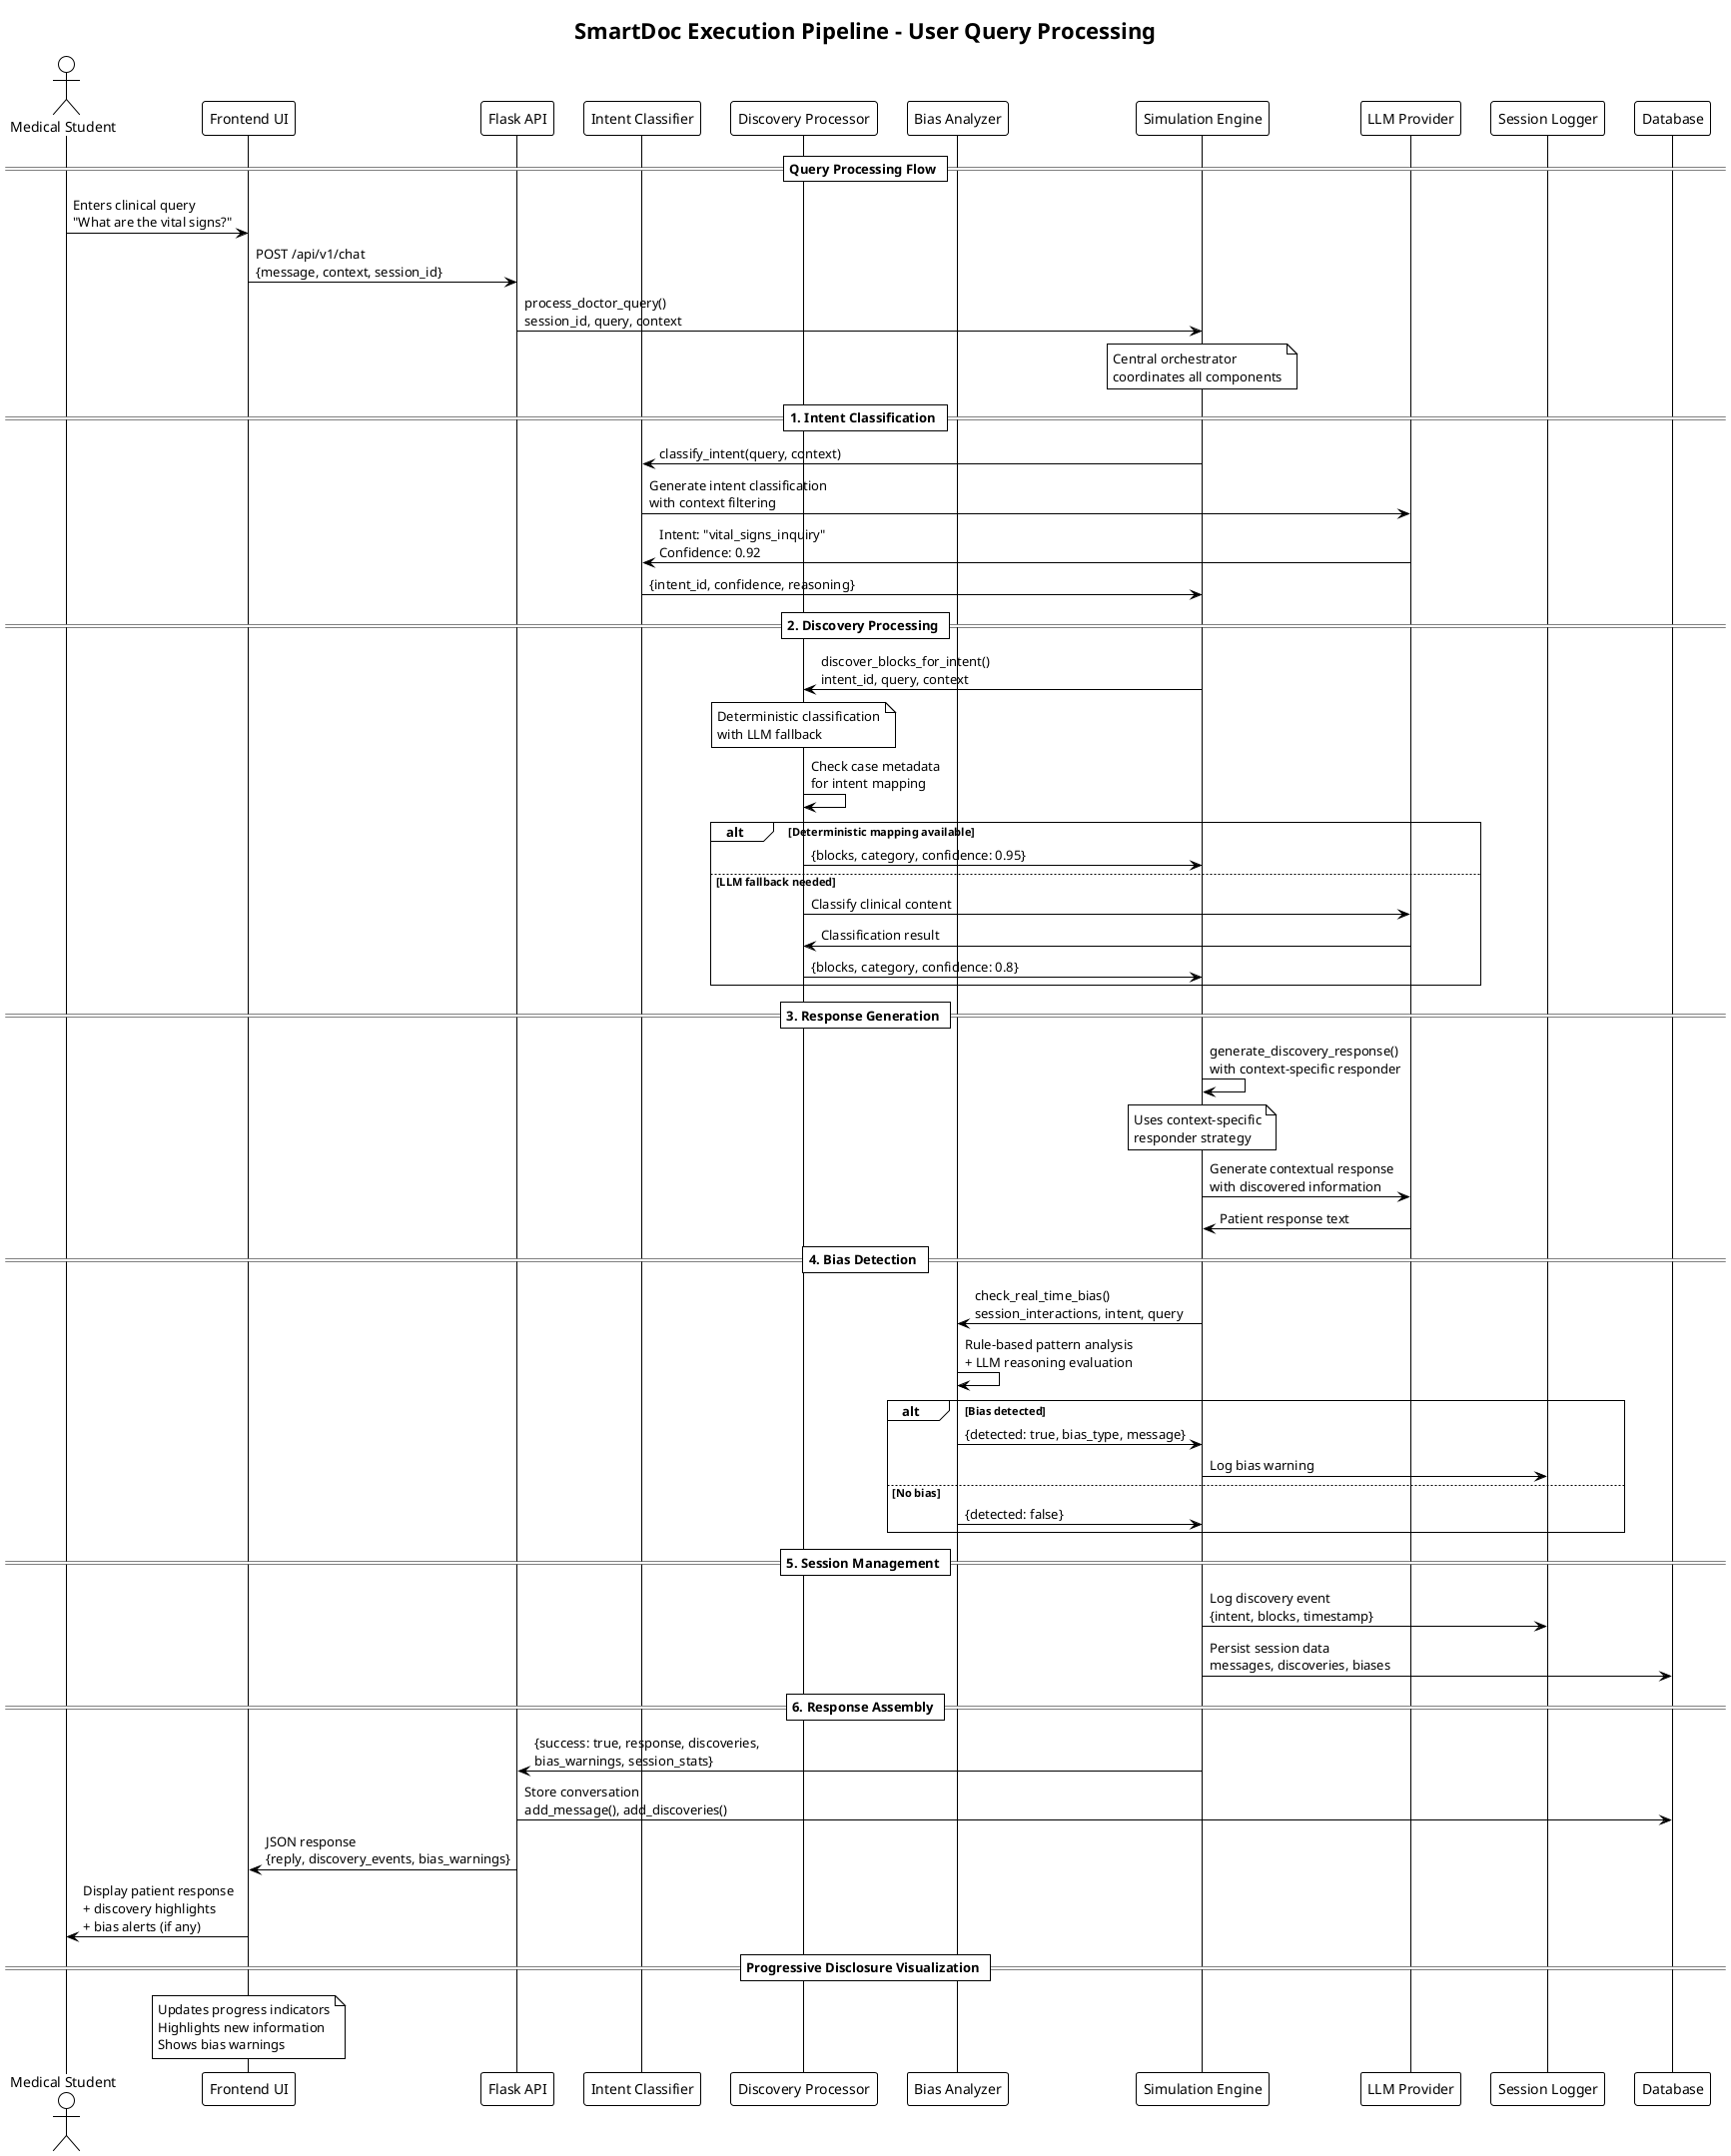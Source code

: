 @startuml SmartDoc_Execution_Pipeline
!theme plain

title SmartDoc Execution Pipeline - User Query Processing

actor "Medical Student" as Student
participant "Frontend UI" as Frontend
participant "Flask API" as API
participant "Intent Classifier" as IntentClassifier
participant "Discovery Processor" as DiscoveryProcessor
participant "Bias Analyzer" as BiasAnalyzer
participant "Simulation Engine" as Engine
participant "LLM Provider" as LLM
participant "Session Logger" as Logger
participant "Database" as DB

== Query Processing Flow ==

Student -> Frontend: Enters clinical query\n"What are the vital signs?"

Frontend -> API: POST /api/v1/chat\n{message, context, session_id}

API -> Engine: process_doctor_query()\nsession_id, query, context

note over Engine: Central orchestrator\ncoordinates all components

== 1. Intent Classification ==

Engine -> IntentClassifier: classify_intent(query, context)

IntentClassifier -> LLM: Generate intent classification\nwith context filtering

LLM -> IntentClassifier: Intent: "vital_signs_inquiry"\nConfidence: 0.92

IntentClassifier -> Engine: {intent_id, confidence, reasoning}

== 2. Discovery Processing ==

Engine -> DiscoveryProcessor: discover_blocks_for_intent()\nintent_id, query, context

note over DiscoveryProcessor: Deterministic classification\nwith LLM fallback

DiscoveryProcessor -> DiscoveryProcessor: Check case metadata\nfor intent mapping

alt Deterministic mapping available
    DiscoveryProcessor -> Engine: {blocks, category, confidence: 0.95}
else LLM fallback needed
    DiscoveryProcessor -> LLM: Classify clinical content
    LLM -> DiscoveryProcessor: Classification result
    DiscoveryProcessor -> Engine: {blocks, category, confidence: 0.8}
end

== 3. Response Generation ==

Engine -> Engine: generate_discovery_response()\nwith context-specific responder

note over Engine: Uses context-specific\nresponder strategy

Engine -> LLM: Generate contextual response\nwith discovered information

LLM -> Engine: Patient response text

== 4. Bias Detection ==

Engine -> BiasAnalyzer: check_real_time_bias()\nsession_interactions, intent, query

BiasAnalyzer -> BiasAnalyzer: Rule-based pattern analysis\n+ LLM reasoning evaluation

alt Bias detected
    BiasAnalyzer -> Engine: {detected: true, bias_type, message}
    Engine -> Logger: Log bias warning
else No bias
    BiasAnalyzer -> Engine: {detected: false}
end

== 5. Session Management ==

Engine -> Logger: Log discovery event\n{intent, blocks, timestamp}

Engine -> DB: Persist session data\nmessages, discoveries, biases

== 6. Response Assembly ==

Engine -> API: {success: true, response, discoveries,\nbias_warnings, session_stats}

API -> DB: Store conversation\nadd_message(), add_discoveries()

API -> Frontend: JSON response\n{reply, discovery_events, bias_warnings}

Frontend -> Student: Display patient response\n+ discovery highlights\n+ bias alerts (if any)

== Progressive Disclosure Visualization ==

note over Frontend: Updates progress indicators\nHighlights new information\nShows bias warnings

@enduml
